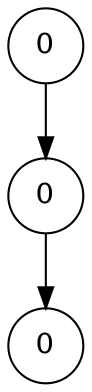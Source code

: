 digraph tree {
	"1967554888704" [label="0", shape=circle]
	"1967554888368" [label="0", shape=circle]
	"1967554891392" [label="0", shape=circle]

	"1967554888704" -> "1967554888368"
	"1967554888368" -> "1967554891392"
}